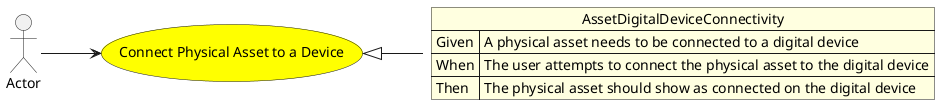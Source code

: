 @startuml


left to right direction

usecase "Connect Physical Asset to a Device" as ConnectPhysicalAssettoaDevice #yellow

Actor "Actor" as Actor

Actor --> ConnectPhysicalAssettoaDevice



json AssetDigitalDeviceConnectivity #lightyellow {
    "Given": "A physical asset needs to be connected to a digital device",
    "When": "The user attempts to connect the physical asset to the digital device",
    "Then": "The physical asset should show as connected on the digital device"
}

ConnectPhysicalAssettoaDevice <|-- AssetDigitalDeviceConnectivity









@enduml
